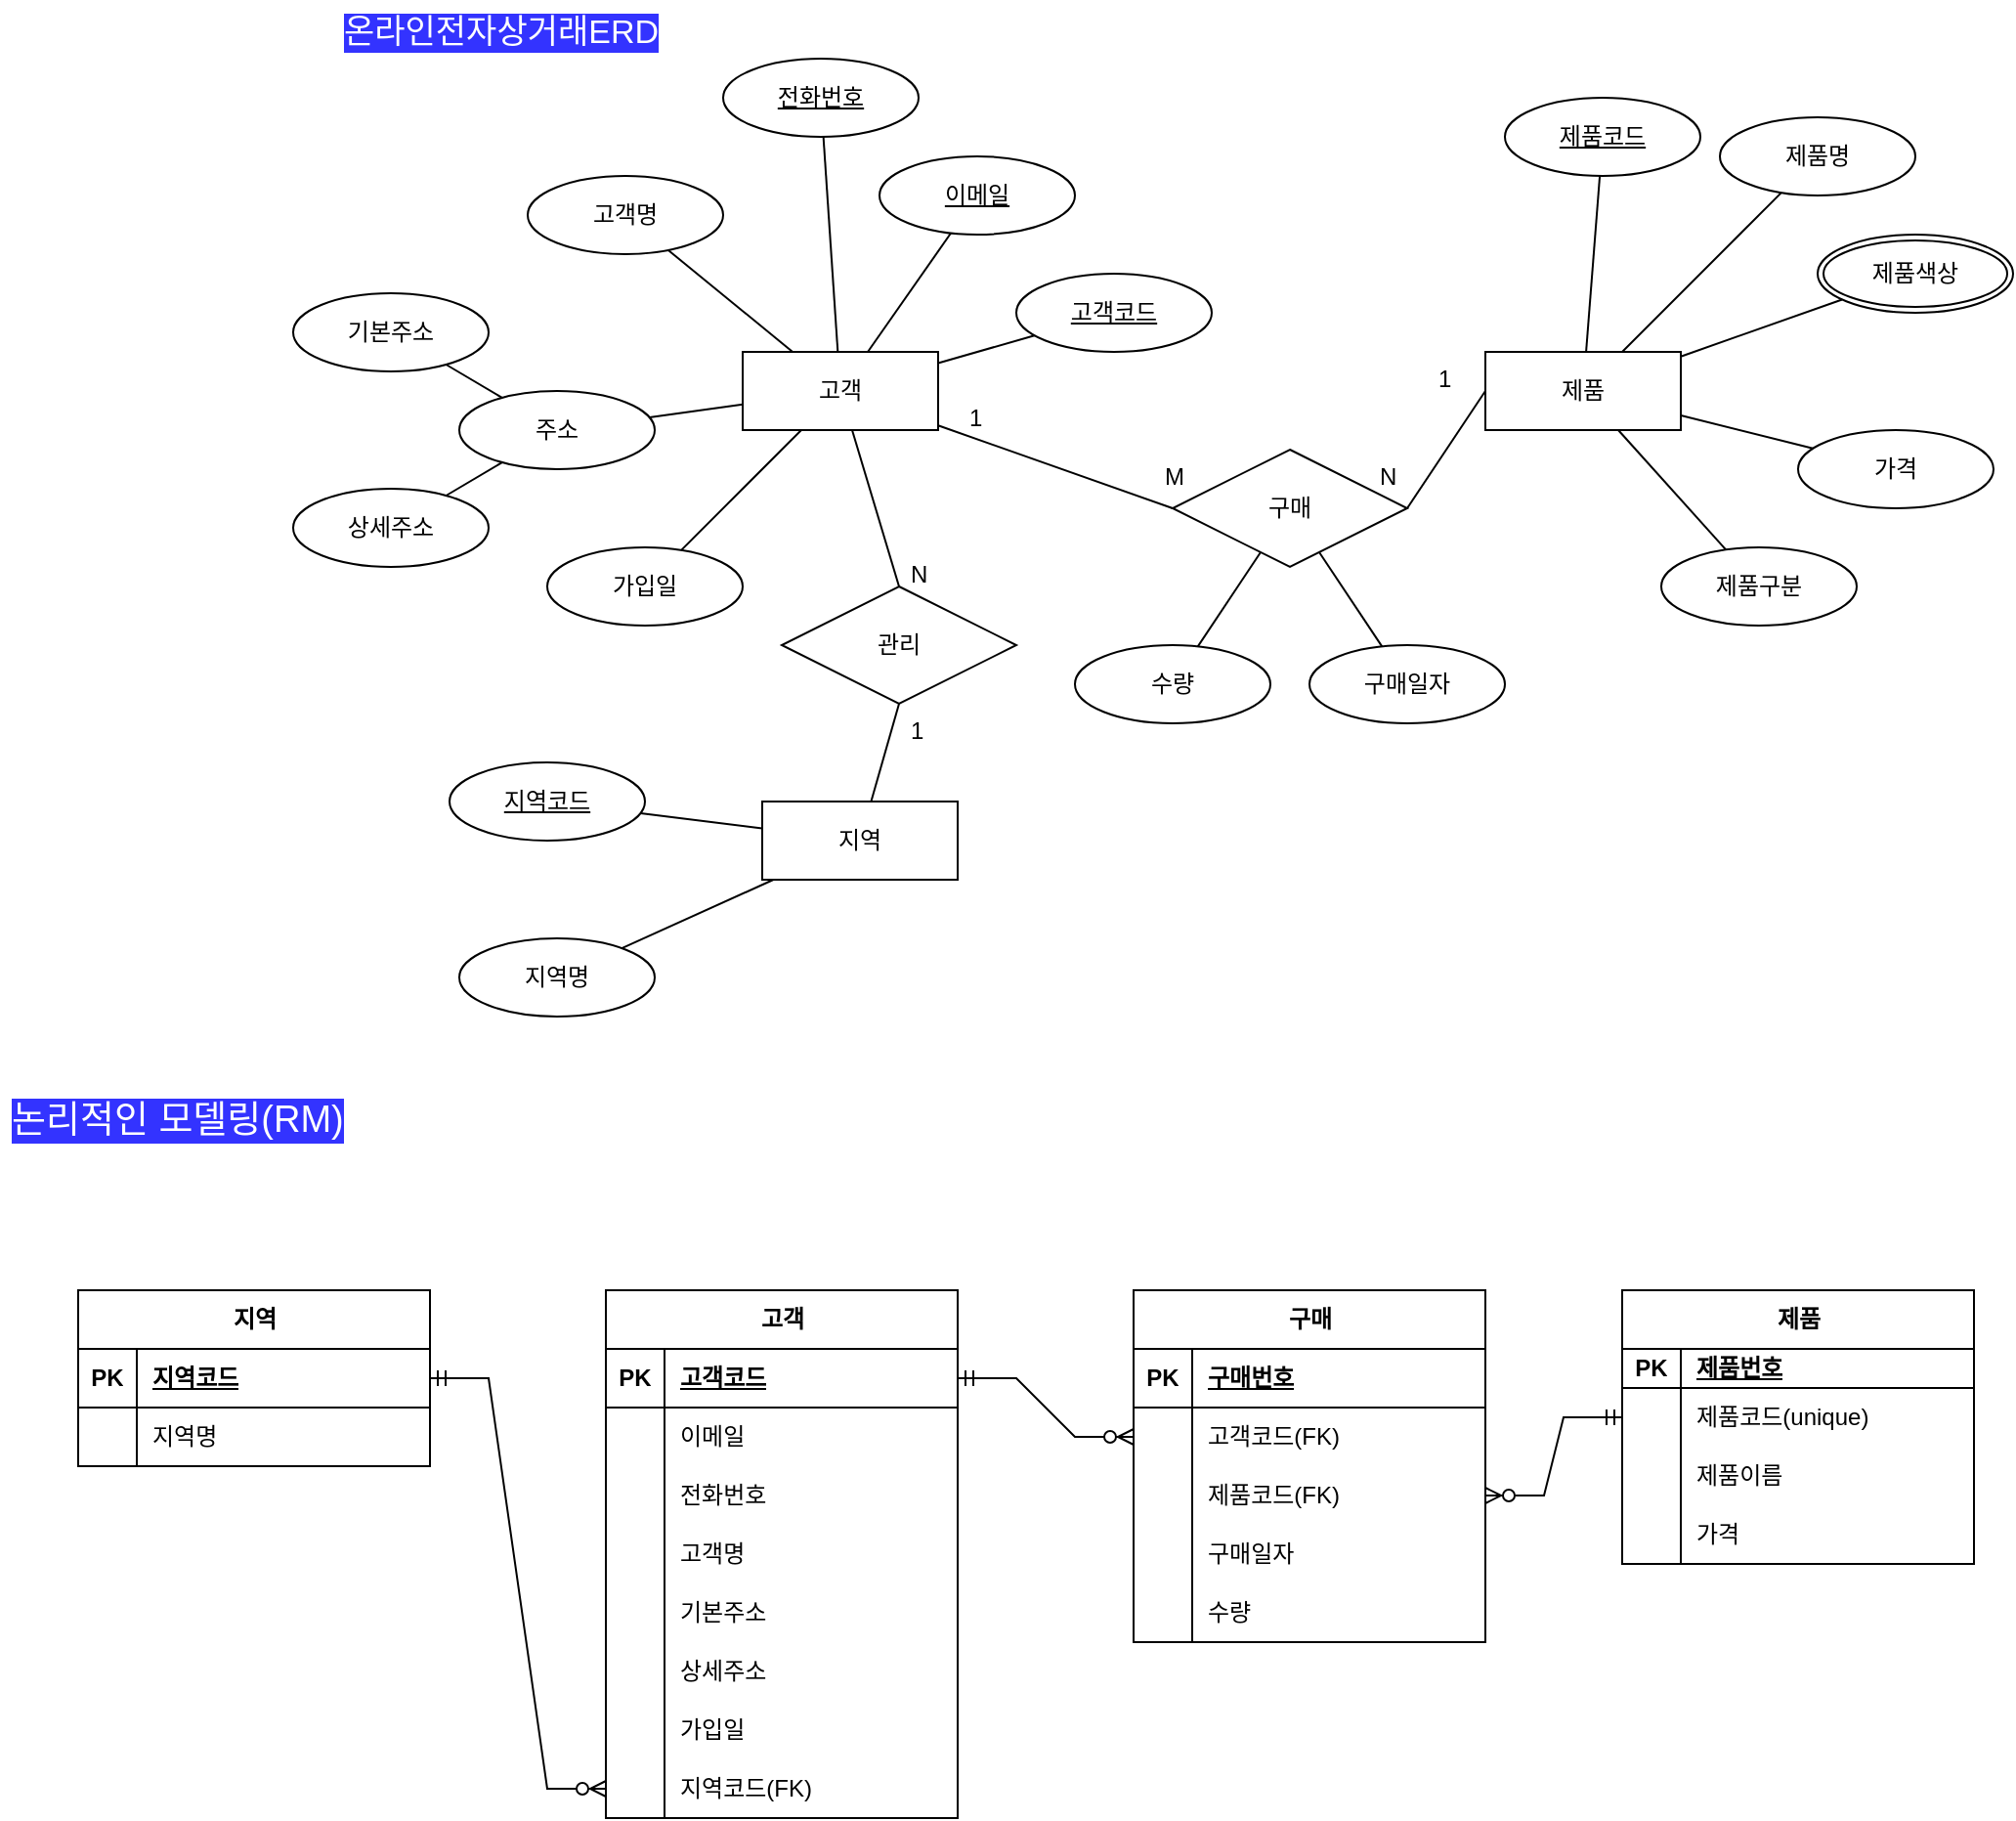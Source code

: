 <mxfile version="22.1.16" type="github">
  <diagram name="페이지-1" id="3u__s5e8Mbtb5okNppO3">
    <mxGraphModel dx="1877" dy="522" grid="1" gridSize="10" guides="1" tooltips="1" connect="1" arrows="1" fold="1" page="1" pageScale="1" pageWidth="827" pageHeight="1169" math="0" shadow="0">
      <root>
        <mxCell id="0" />
        <mxCell id="1" parent="0" />
        <mxCell id="1140-msko8bq90RM-Xo4-1" value="온라인전자상거래ERD" style="text;strokeColor=none;fillColor=none;spacingLeft=4;spacingRight=4;overflow=hidden;rotatable=0;points=[[0,0.5],[1,0.5]];portConstraint=eastwest;fontSize=17;whiteSpace=wrap;html=1;labelBackgroundColor=#3333FF;fontColor=#FFFFFF;" vertex="1" parent="1">
          <mxGeometry x="-110" width="190" height="30" as="geometry" />
        </mxCell>
        <mxCell id="1140-msko8bq90RM-Xo4-2" value="주소" style="ellipse;whiteSpace=wrap;html=1;align=center;" vertex="1" parent="1">
          <mxGeometry x="-45" y="200" width="100" height="40" as="geometry" />
        </mxCell>
        <mxCell id="1140-msko8bq90RM-Xo4-3" value="지역" style="whiteSpace=wrap;html=1;align=center;" vertex="1" parent="1">
          <mxGeometry x="110" y="410" width="100" height="40" as="geometry" />
        </mxCell>
        <mxCell id="1140-msko8bq90RM-Xo4-4" value="제품" style="whiteSpace=wrap;html=1;align=center;" vertex="1" parent="1">
          <mxGeometry x="480" y="180" width="100" height="40" as="geometry" />
        </mxCell>
        <mxCell id="1140-msko8bq90RM-Xo4-5" value="고객" style="whiteSpace=wrap;html=1;align=center;" vertex="1" parent="1">
          <mxGeometry x="100" y="180" width="100" height="40" as="geometry" />
        </mxCell>
        <mxCell id="1140-msko8bq90RM-Xo4-6" value="관리" style="shape=rhombus;perimeter=rhombusPerimeter;whiteSpace=wrap;html=1;align=center;" vertex="1" parent="1">
          <mxGeometry x="120" y="300" width="120" height="60" as="geometry" />
        </mxCell>
        <mxCell id="1140-msko8bq90RM-Xo4-7" value="구매" style="shape=rhombus;perimeter=rhombusPerimeter;whiteSpace=wrap;html=1;align=center;" vertex="1" parent="1">
          <mxGeometry x="320" y="230" width="120" height="60" as="geometry" />
        </mxCell>
        <mxCell id="1140-msko8bq90RM-Xo4-8" value="상세주소" style="ellipse;whiteSpace=wrap;html=1;align=center;" vertex="1" parent="1">
          <mxGeometry x="-130" y="250" width="100" height="40" as="geometry" />
        </mxCell>
        <mxCell id="1140-msko8bq90RM-Xo4-9" value="고객명" style="ellipse;whiteSpace=wrap;html=1;align=center;" vertex="1" parent="1">
          <mxGeometry x="-10" y="90" width="100" height="40" as="geometry" />
        </mxCell>
        <mxCell id="1140-msko8bq90RM-Xo4-10" value="기본주소" style="ellipse;whiteSpace=wrap;html=1;align=center;" vertex="1" parent="1">
          <mxGeometry x="-130" y="150" width="100" height="40" as="geometry" />
        </mxCell>
        <mxCell id="1140-msko8bq90RM-Xo4-11" value="지역명" style="ellipse;whiteSpace=wrap;html=1;align=center;" vertex="1" parent="1">
          <mxGeometry x="-45" y="480" width="100" height="40" as="geometry" />
        </mxCell>
        <mxCell id="1140-msko8bq90RM-Xo4-12" value="가격" style="ellipse;whiteSpace=wrap;html=1;align=center;" vertex="1" parent="1">
          <mxGeometry x="640" y="220" width="100" height="40" as="geometry" />
        </mxCell>
        <mxCell id="1140-msko8bq90RM-Xo4-13" value="제품구분" style="ellipse;whiteSpace=wrap;html=1;align=center;" vertex="1" parent="1">
          <mxGeometry x="570" y="280" width="100" height="40" as="geometry" />
        </mxCell>
        <mxCell id="1140-msko8bq90RM-Xo4-14" value="제품명" style="ellipse;whiteSpace=wrap;html=1;align=center;" vertex="1" parent="1">
          <mxGeometry x="600" y="60" width="100" height="40" as="geometry" />
        </mxCell>
        <mxCell id="1140-msko8bq90RM-Xo4-15" value="구매일자" style="ellipse;whiteSpace=wrap;html=1;align=center;" vertex="1" parent="1">
          <mxGeometry x="390" y="330" width="100" height="40" as="geometry" />
        </mxCell>
        <mxCell id="1140-msko8bq90RM-Xo4-16" value="수량" style="ellipse;whiteSpace=wrap;html=1;align=center;" vertex="1" parent="1">
          <mxGeometry x="270" y="330" width="100" height="40" as="geometry" />
        </mxCell>
        <mxCell id="1140-msko8bq90RM-Xo4-17" value="가입일" style="ellipse;whiteSpace=wrap;html=1;align=center;" vertex="1" parent="1">
          <mxGeometry y="280" width="100" height="40" as="geometry" />
        </mxCell>
        <mxCell id="1140-msko8bq90RM-Xo4-18" value="지역코드" style="ellipse;whiteSpace=wrap;html=1;align=center;fontStyle=4;" vertex="1" parent="1">
          <mxGeometry x="-50" y="390" width="100" height="40" as="geometry" />
        </mxCell>
        <mxCell id="1140-msko8bq90RM-Xo4-19" value="고객코드" style="ellipse;whiteSpace=wrap;html=1;align=center;fontStyle=4;" vertex="1" parent="1">
          <mxGeometry x="240" y="140" width="100" height="40" as="geometry" />
        </mxCell>
        <mxCell id="1140-msko8bq90RM-Xo4-20" value="제품코드" style="ellipse;whiteSpace=wrap;html=1;align=center;fontStyle=4;" vertex="1" parent="1">
          <mxGeometry x="490" y="50" width="100" height="40" as="geometry" />
        </mxCell>
        <mxCell id="1140-msko8bq90RM-Xo4-21" value="이메일" style="ellipse;whiteSpace=wrap;html=1;align=center;fontStyle=4;" vertex="1" parent="1">
          <mxGeometry x="170" y="80" width="100" height="40" as="geometry" />
        </mxCell>
        <mxCell id="1140-msko8bq90RM-Xo4-22" value="전화번호" style="ellipse;whiteSpace=wrap;html=1;align=center;fontStyle=4;" vertex="1" parent="1">
          <mxGeometry x="90" y="30" width="100" height="40" as="geometry" />
        </mxCell>
        <mxCell id="1140-msko8bq90RM-Xo4-23" value="제품색상" style="ellipse;shape=doubleEllipse;margin=3;whiteSpace=wrap;html=1;align=center;" vertex="1" parent="1">
          <mxGeometry x="650" y="120" width="100" height="40" as="geometry" />
        </mxCell>
        <mxCell id="1140-msko8bq90RM-Xo4-24" value="구매" style="shape=table;startSize=30;container=1;collapsible=1;childLayout=tableLayout;fixedRows=1;rowLines=0;fontStyle=1;align=center;resizeLast=1;html=1;" vertex="1" parent="1">
          <mxGeometry x="300" y="660" width="180" height="180" as="geometry" />
        </mxCell>
        <mxCell id="1140-msko8bq90RM-Xo4-25" value="" style="shape=tableRow;horizontal=0;startSize=0;swimlaneHead=0;swimlaneBody=0;fillColor=none;collapsible=0;dropTarget=0;points=[[0,0.5],[1,0.5]];portConstraint=eastwest;top=0;left=0;right=0;bottom=1;" vertex="1" parent="1140-msko8bq90RM-Xo4-24">
          <mxGeometry y="30" width="180" height="30" as="geometry" />
        </mxCell>
        <mxCell id="1140-msko8bq90RM-Xo4-26" value="PK" style="shape=partialRectangle;connectable=0;fillColor=none;top=0;left=0;bottom=0;right=0;fontStyle=1;overflow=hidden;whiteSpace=wrap;html=1;" vertex="1" parent="1140-msko8bq90RM-Xo4-25">
          <mxGeometry width="30" height="30" as="geometry">
            <mxRectangle width="30" height="30" as="alternateBounds" />
          </mxGeometry>
        </mxCell>
        <mxCell id="1140-msko8bq90RM-Xo4-27" value="구매번호" style="shape=partialRectangle;connectable=0;fillColor=none;top=0;left=0;bottom=0;right=0;align=left;spacingLeft=6;fontStyle=5;overflow=hidden;whiteSpace=wrap;html=1;" vertex="1" parent="1140-msko8bq90RM-Xo4-25">
          <mxGeometry x="30" width="150" height="30" as="geometry">
            <mxRectangle width="150" height="30" as="alternateBounds" />
          </mxGeometry>
        </mxCell>
        <mxCell id="1140-msko8bq90RM-Xo4-28" value="" style="shape=tableRow;horizontal=0;startSize=0;swimlaneHead=0;swimlaneBody=0;fillColor=none;collapsible=0;dropTarget=0;points=[[0,0.5],[1,0.5]];portConstraint=eastwest;top=0;left=0;right=0;bottom=0;" vertex="1" parent="1140-msko8bq90RM-Xo4-24">
          <mxGeometry y="60" width="180" height="30" as="geometry" />
        </mxCell>
        <mxCell id="1140-msko8bq90RM-Xo4-29" value="" style="shape=partialRectangle;connectable=0;fillColor=none;top=0;left=0;bottom=0;right=0;editable=1;overflow=hidden;whiteSpace=wrap;html=1;" vertex="1" parent="1140-msko8bq90RM-Xo4-28">
          <mxGeometry width="30" height="30" as="geometry">
            <mxRectangle width="30" height="30" as="alternateBounds" />
          </mxGeometry>
        </mxCell>
        <mxCell id="1140-msko8bq90RM-Xo4-30" value="고객코드(FK)" style="shape=partialRectangle;connectable=0;fillColor=none;top=0;left=0;bottom=0;right=0;align=left;spacingLeft=6;overflow=hidden;whiteSpace=wrap;html=1;" vertex="1" parent="1140-msko8bq90RM-Xo4-28">
          <mxGeometry x="30" width="150" height="30" as="geometry">
            <mxRectangle width="150" height="30" as="alternateBounds" />
          </mxGeometry>
        </mxCell>
        <mxCell id="1140-msko8bq90RM-Xo4-31" value="" style="shape=tableRow;horizontal=0;startSize=0;swimlaneHead=0;swimlaneBody=0;fillColor=none;collapsible=0;dropTarget=0;points=[[0,0.5],[1,0.5]];portConstraint=eastwest;top=0;left=0;right=0;bottom=0;" vertex="1" parent="1140-msko8bq90RM-Xo4-24">
          <mxGeometry y="90" width="180" height="30" as="geometry" />
        </mxCell>
        <mxCell id="1140-msko8bq90RM-Xo4-32" value="" style="shape=partialRectangle;connectable=0;fillColor=none;top=0;left=0;bottom=0;right=0;editable=1;overflow=hidden;whiteSpace=wrap;html=1;" vertex="1" parent="1140-msko8bq90RM-Xo4-31">
          <mxGeometry width="30" height="30" as="geometry">
            <mxRectangle width="30" height="30" as="alternateBounds" />
          </mxGeometry>
        </mxCell>
        <mxCell id="1140-msko8bq90RM-Xo4-33" value="제품코드(FK)" style="shape=partialRectangle;connectable=0;fillColor=none;top=0;left=0;bottom=0;right=0;align=left;spacingLeft=6;overflow=hidden;whiteSpace=wrap;html=1;" vertex="1" parent="1140-msko8bq90RM-Xo4-31">
          <mxGeometry x="30" width="150" height="30" as="geometry">
            <mxRectangle width="150" height="30" as="alternateBounds" />
          </mxGeometry>
        </mxCell>
        <mxCell id="1140-msko8bq90RM-Xo4-34" value="" style="shape=tableRow;horizontal=0;startSize=0;swimlaneHead=0;swimlaneBody=0;fillColor=none;collapsible=0;dropTarget=0;points=[[0,0.5],[1,0.5]];portConstraint=eastwest;top=0;left=0;right=0;bottom=0;" vertex="1" parent="1140-msko8bq90RM-Xo4-24">
          <mxGeometry y="120" width="180" height="30" as="geometry" />
        </mxCell>
        <mxCell id="1140-msko8bq90RM-Xo4-35" value="" style="shape=partialRectangle;connectable=0;fillColor=none;top=0;left=0;bottom=0;right=0;editable=1;overflow=hidden;whiteSpace=wrap;html=1;" vertex="1" parent="1140-msko8bq90RM-Xo4-34">
          <mxGeometry width="30" height="30" as="geometry">
            <mxRectangle width="30" height="30" as="alternateBounds" />
          </mxGeometry>
        </mxCell>
        <mxCell id="1140-msko8bq90RM-Xo4-36" value="구매일자" style="shape=partialRectangle;connectable=0;fillColor=none;top=0;left=0;bottom=0;right=0;align=left;spacingLeft=6;overflow=hidden;whiteSpace=wrap;html=1;" vertex="1" parent="1140-msko8bq90RM-Xo4-34">
          <mxGeometry x="30" width="150" height="30" as="geometry">
            <mxRectangle width="150" height="30" as="alternateBounds" />
          </mxGeometry>
        </mxCell>
        <mxCell id="1140-msko8bq90RM-Xo4-129" value="" style="shape=tableRow;horizontal=0;startSize=0;swimlaneHead=0;swimlaneBody=0;fillColor=none;collapsible=0;dropTarget=0;points=[[0,0.5],[1,0.5]];portConstraint=eastwest;top=0;left=0;right=0;bottom=0;" vertex="1" parent="1140-msko8bq90RM-Xo4-24">
          <mxGeometry y="150" width="180" height="30" as="geometry" />
        </mxCell>
        <mxCell id="1140-msko8bq90RM-Xo4-130" value="" style="shape=partialRectangle;connectable=0;fillColor=none;top=0;left=0;bottom=0;right=0;editable=1;overflow=hidden;whiteSpace=wrap;html=1;" vertex="1" parent="1140-msko8bq90RM-Xo4-129">
          <mxGeometry width="30" height="30" as="geometry">
            <mxRectangle width="30" height="30" as="alternateBounds" />
          </mxGeometry>
        </mxCell>
        <mxCell id="1140-msko8bq90RM-Xo4-131" value="수량" style="shape=partialRectangle;connectable=0;fillColor=none;top=0;left=0;bottom=0;right=0;align=left;spacingLeft=6;overflow=hidden;whiteSpace=wrap;html=1;" vertex="1" parent="1140-msko8bq90RM-Xo4-129">
          <mxGeometry x="30" width="150" height="30" as="geometry">
            <mxRectangle width="150" height="30" as="alternateBounds" />
          </mxGeometry>
        </mxCell>
        <mxCell id="1140-msko8bq90RM-Xo4-37" value="제품" style="shape=table;startSize=30;container=1;collapsible=1;childLayout=tableLayout;fixedRows=1;rowLines=0;fontStyle=1;align=center;resizeLast=1;html=1;" vertex="1" parent="1">
          <mxGeometry x="550" y="660" width="180" height="140" as="geometry" />
        </mxCell>
        <mxCell id="1140-msko8bq90RM-Xo4-38" value="" style="shape=tableRow;horizontal=0;startSize=0;swimlaneHead=0;swimlaneBody=0;fillColor=none;collapsible=0;dropTarget=0;points=[[0,0.5],[1,0.5]];portConstraint=eastwest;top=0;left=0;right=0;bottom=1;" vertex="1" parent="1140-msko8bq90RM-Xo4-37">
          <mxGeometry y="30" width="180" height="20" as="geometry" />
        </mxCell>
        <mxCell id="1140-msko8bq90RM-Xo4-39" value="PK" style="shape=partialRectangle;connectable=0;fillColor=none;top=0;left=0;bottom=0;right=0;fontStyle=1;overflow=hidden;whiteSpace=wrap;html=1;" vertex="1" parent="1140-msko8bq90RM-Xo4-38">
          <mxGeometry width="30" height="20" as="geometry">
            <mxRectangle width="30" height="20" as="alternateBounds" />
          </mxGeometry>
        </mxCell>
        <mxCell id="1140-msko8bq90RM-Xo4-40" value="제품번호" style="shape=partialRectangle;connectable=0;fillColor=none;top=0;left=0;bottom=0;right=0;align=left;spacingLeft=6;fontStyle=5;overflow=hidden;whiteSpace=wrap;html=1;" vertex="1" parent="1140-msko8bq90RM-Xo4-38">
          <mxGeometry x="30" width="150" height="20" as="geometry">
            <mxRectangle width="150" height="20" as="alternateBounds" />
          </mxGeometry>
        </mxCell>
        <mxCell id="1140-msko8bq90RM-Xo4-41" value="" style="shape=tableRow;horizontal=0;startSize=0;swimlaneHead=0;swimlaneBody=0;fillColor=none;collapsible=0;dropTarget=0;points=[[0,0.5],[1,0.5]];portConstraint=eastwest;top=0;left=0;right=0;bottom=0;" vertex="1" parent="1140-msko8bq90RM-Xo4-37">
          <mxGeometry y="50" width="180" height="30" as="geometry" />
        </mxCell>
        <mxCell id="1140-msko8bq90RM-Xo4-42" value="" style="shape=partialRectangle;connectable=0;fillColor=none;top=0;left=0;bottom=0;right=0;editable=1;overflow=hidden;whiteSpace=wrap;html=1;" vertex="1" parent="1140-msko8bq90RM-Xo4-41">
          <mxGeometry width="30" height="30" as="geometry">
            <mxRectangle width="30" height="30" as="alternateBounds" />
          </mxGeometry>
        </mxCell>
        <mxCell id="1140-msko8bq90RM-Xo4-43" value="제품코드(unique)" style="shape=partialRectangle;connectable=0;fillColor=none;top=0;left=0;bottom=0;right=0;align=left;spacingLeft=6;overflow=hidden;whiteSpace=wrap;html=1;" vertex="1" parent="1140-msko8bq90RM-Xo4-41">
          <mxGeometry x="30" width="150" height="30" as="geometry">
            <mxRectangle width="150" height="30" as="alternateBounds" />
          </mxGeometry>
        </mxCell>
        <mxCell id="1140-msko8bq90RM-Xo4-44" value="" style="shape=tableRow;horizontal=0;startSize=0;swimlaneHead=0;swimlaneBody=0;fillColor=none;collapsible=0;dropTarget=0;points=[[0,0.5],[1,0.5]];portConstraint=eastwest;top=0;left=0;right=0;bottom=0;" vertex="1" parent="1140-msko8bq90RM-Xo4-37">
          <mxGeometry y="80" width="180" height="30" as="geometry" />
        </mxCell>
        <mxCell id="1140-msko8bq90RM-Xo4-45" value="" style="shape=partialRectangle;connectable=0;fillColor=none;top=0;left=0;bottom=0;right=0;editable=1;overflow=hidden;whiteSpace=wrap;html=1;" vertex="1" parent="1140-msko8bq90RM-Xo4-44">
          <mxGeometry width="30" height="30" as="geometry">
            <mxRectangle width="30" height="30" as="alternateBounds" />
          </mxGeometry>
        </mxCell>
        <mxCell id="1140-msko8bq90RM-Xo4-46" value="제품이름" style="shape=partialRectangle;connectable=0;fillColor=none;top=0;left=0;bottom=0;right=0;align=left;spacingLeft=6;overflow=hidden;whiteSpace=wrap;html=1;" vertex="1" parent="1140-msko8bq90RM-Xo4-44">
          <mxGeometry x="30" width="150" height="30" as="geometry">
            <mxRectangle width="150" height="30" as="alternateBounds" />
          </mxGeometry>
        </mxCell>
        <mxCell id="1140-msko8bq90RM-Xo4-47" value="" style="shape=tableRow;horizontal=0;startSize=0;swimlaneHead=0;swimlaneBody=0;fillColor=none;collapsible=0;dropTarget=0;points=[[0,0.5],[1,0.5]];portConstraint=eastwest;top=0;left=0;right=0;bottom=0;" vertex="1" parent="1140-msko8bq90RM-Xo4-37">
          <mxGeometry y="110" width="180" height="30" as="geometry" />
        </mxCell>
        <mxCell id="1140-msko8bq90RM-Xo4-48" value="" style="shape=partialRectangle;connectable=0;fillColor=none;top=0;left=0;bottom=0;right=0;editable=1;overflow=hidden;whiteSpace=wrap;html=1;" vertex="1" parent="1140-msko8bq90RM-Xo4-47">
          <mxGeometry width="30" height="30" as="geometry">
            <mxRectangle width="30" height="30" as="alternateBounds" />
          </mxGeometry>
        </mxCell>
        <mxCell id="1140-msko8bq90RM-Xo4-49" value="가격" style="shape=partialRectangle;connectable=0;fillColor=none;top=0;left=0;bottom=0;right=0;align=left;spacingLeft=6;overflow=hidden;whiteSpace=wrap;html=1;" vertex="1" parent="1140-msko8bq90RM-Xo4-47">
          <mxGeometry x="30" width="150" height="30" as="geometry">
            <mxRectangle width="150" height="30" as="alternateBounds" />
          </mxGeometry>
        </mxCell>
        <mxCell id="1140-msko8bq90RM-Xo4-50" value="고객" style="shape=table;startSize=30;container=1;collapsible=1;childLayout=tableLayout;fixedRows=1;rowLines=0;fontStyle=1;align=center;resizeLast=1;html=1;" vertex="1" parent="1">
          <mxGeometry x="30" y="660" width="180" height="270" as="geometry" />
        </mxCell>
        <mxCell id="1140-msko8bq90RM-Xo4-51" value="" style="shape=tableRow;horizontal=0;startSize=0;swimlaneHead=0;swimlaneBody=0;fillColor=none;collapsible=0;dropTarget=0;points=[[0,0.5],[1,0.5]];portConstraint=eastwest;top=0;left=0;right=0;bottom=1;" vertex="1" parent="1140-msko8bq90RM-Xo4-50">
          <mxGeometry y="30" width="180" height="30" as="geometry" />
        </mxCell>
        <mxCell id="1140-msko8bq90RM-Xo4-52" value="PK" style="shape=partialRectangle;connectable=0;fillColor=none;top=0;left=0;bottom=0;right=0;fontStyle=1;overflow=hidden;whiteSpace=wrap;html=1;" vertex="1" parent="1140-msko8bq90RM-Xo4-51">
          <mxGeometry width="30" height="30" as="geometry">
            <mxRectangle width="30" height="30" as="alternateBounds" />
          </mxGeometry>
        </mxCell>
        <mxCell id="1140-msko8bq90RM-Xo4-53" value="고객코드" style="shape=partialRectangle;connectable=0;fillColor=none;top=0;left=0;bottom=0;right=0;align=left;spacingLeft=6;fontStyle=5;overflow=hidden;whiteSpace=wrap;html=1;" vertex="1" parent="1140-msko8bq90RM-Xo4-51">
          <mxGeometry x="30" width="150" height="30" as="geometry">
            <mxRectangle width="150" height="30" as="alternateBounds" />
          </mxGeometry>
        </mxCell>
        <mxCell id="1140-msko8bq90RM-Xo4-54" value="" style="shape=tableRow;horizontal=0;startSize=0;swimlaneHead=0;swimlaneBody=0;fillColor=none;collapsible=0;dropTarget=0;points=[[0,0.5],[1,0.5]];portConstraint=eastwest;top=0;left=0;right=0;bottom=0;" vertex="1" parent="1140-msko8bq90RM-Xo4-50">
          <mxGeometry y="60" width="180" height="30" as="geometry" />
        </mxCell>
        <mxCell id="1140-msko8bq90RM-Xo4-55" value="" style="shape=partialRectangle;connectable=0;fillColor=none;top=0;left=0;bottom=0;right=0;editable=1;overflow=hidden;whiteSpace=wrap;html=1;" vertex="1" parent="1140-msko8bq90RM-Xo4-54">
          <mxGeometry width="30" height="30" as="geometry">
            <mxRectangle width="30" height="30" as="alternateBounds" />
          </mxGeometry>
        </mxCell>
        <mxCell id="1140-msko8bq90RM-Xo4-56" value="이메일" style="shape=partialRectangle;connectable=0;fillColor=none;top=0;left=0;bottom=0;right=0;align=left;spacingLeft=6;overflow=hidden;whiteSpace=wrap;html=1;" vertex="1" parent="1140-msko8bq90RM-Xo4-54">
          <mxGeometry x="30" width="150" height="30" as="geometry">
            <mxRectangle width="150" height="30" as="alternateBounds" />
          </mxGeometry>
        </mxCell>
        <mxCell id="1140-msko8bq90RM-Xo4-57" value="" style="shape=tableRow;horizontal=0;startSize=0;swimlaneHead=0;swimlaneBody=0;fillColor=none;collapsible=0;dropTarget=0;points=[[0,0.5],[1,0.5]];portConstraint=eastwest;top=0;left=0;right=0;bottom=0;" vertex="1" parent="1140-msko8bq90RM-Xo4-50">
          <mxGeometry y="90" width="180" height="30" as="geometry" />
        </mxCell>
        <mxCell id="1140-msko8bq90RM-Xo4-58" value="" style="shape=partialRectangle;connectable=0;fillColor=none;top=0;left=0;bottom=0;right=0;editable=1;overflow=hidden;whiteSpace=wrap;html=1;" vertex="1" parent="1140-msko8bq90RM-Xo4-57">
          <mxGeometry width="30" height="30" as="geometry">
            <mxRectangle width="30" height="30" as="alternateBounds" />
          </mxGeometry>
        </mxCell>
        <mxCell id="1140-msko8bq90RM-Xo4-59" value="전화번호" style="shape=partialRectangle;connectable=0;fillColor=none;top=0;left=0;bottom=0;right=0;align=left;spacingLeft=6;overflow=hidden;whiteSpace=wrap;html=1;" vertex="1" parent="1140-msko8bq90RM-Xo4-57">
          <mxGeometry x="30" width="150" height="30" as="geometry">
            <mxRectangle width="150" height="30" as="alternateBounds" />
          </mxGeometry>
        </mxCell>
        <mxCell id="1140-msko8bq90RM-Xo4-60" value="" style="shape=tableRow;horizontal=0;startSize=0;swimlaneHead=0;swimlaneBody=0;fillColor=none;collapsible=0;dropTarget=0;points=[[0,0.5],[1,0.5]];portConstraint=eastwest;top=0;left=0;right=0;bottom=0;" vertex="1" parent="1140-msko8bq90RM-Xo4-50">
          <mxGeometry y="120" width="180" height="30" as="geometry" />
        </mxCell>
        <mxCell id="1140-msko8bq90RM-Xo4-61" value="" style="shape=partialRectangle;connectable=0;fillColor=none;top=0;left=0;bottom=0;right=0;editable=1;overflow=hidden;whiteSpace=wrap;html=1;" vertex="1" parent="1140-msko8bq90RM-Xo4-60">
          <mxGeometry width="30" height="30" as="geometry">
            <mxRectangle width="30" height="30" as="alternateBounds" />
          </mxGeometry>
        </mxCell>
        <mxCell id="1140-msko8bq90RM-Xo4-62" value="고객명" style="shape=partialRectangle;connectable=0;fillColor=none;top=0;left=0;bottom=0;right=0;align=left;spacingLeft=6;overflow=hidden;whiteSpace=wrap;html=1;" vertex="1" parent="1140-msko8bq90RM-Xo4-60">
          <mxGeometry x="30" width="150" height="30" as="geometry">
            <mxRectangle width="150" height="30" as="alternateBounds" />
          </mxGeometry>
        </mxCell>
        <mxCell id="1140-msko8bq90RM-Xo4-117" value="" style="shape=tableRow;horizontal=0;startSize=0;swimlaneHead=0;swimlaneBody=0;fillColor=none;collapsible=0;dropTarget=0;points=[[0,0.5],[1,0.5]];portConstraint=eastwest;top=0;left=0;right=0;bottom=0;" vertex="1" parent="1140-msko8bq90RM-Xo4-50">
          <mxGeometry y="150" width="180" height="30" as="geometry" />
        </mxCell>
        <mxCell id="1140-msko8bq90RM-Xo4-118" value="" style="shape=partialRectangle;connectable=0;fillColor=none;top=0;left=0;bottom=0;right=0;editable=1;overflow=hidden;whiteSpace=wrap;html=1;" vertex="1" parent="1140-msko8bq90RM-Xo4-117">
          <mxGeometry width="30" height="30" as="geometry">
            <mxRectangle width="30" height="30" as="alternateBounds" />
          </mxGeometry>
        </mxCell>
        <mxCell id="1140-msko8bq90RM-Xo4-119" value="기본주소" style="shape=partialRectangle;connectable=0;fillColor=none;top=0;left=0;bottom=0;right=0;align=left;spacingLeft=6;overflow=hidden;whiteSpace=wrap;html=1;" vertex="1" parent="1140-msko8bq90RM-Xo4-117">
          <mxGeometry x="30" width="150" height="30" as="geometry">
            <mxRectangle width="150" height="30" as="alternateBounds" />
          </mxGeometry>
        </mxCell>
        <mxCell id="1140-msko8bq90RM-Xo4-120" value="" style="shape=tableRow;horizontal=0;startSize=0;swimlaneHead=0;swimlaneBody=0;fillColor=none;collapsible=0;dropTarget=0;points=[[0,0.5],[1,0.5]];portConstraint=eastwest;top=0;left=0;right=0;bottom=0;" vertex="1" parent="1140-msko8bq90RM-Xo4-50">
          <mxGeometry y="180" width="180" height="30" as="geometry" />
        </mxCell>
        <mxCell id="1140-msko8bq90RM-Xo4-121" value="" style="shape=partialRectangle;connectable=0;fillColor=none;top=0;left=0;bottom=0;right=0;editable=1;overflow=hidden;whiteSpace=wrap;html=1;" vertex="1" parent="1140-msko8bq90RM-Xo4-120">
          <mxGeometry width="30" height="30" as="geometry">
            <mxRectangle width="30" height="30" as="alternateBounds" />
          </mxGeometry>
        </mxCell>
        <mxCell id="1140-msko8bq90RM-Xo4-122" value="상세주소" style="shape=partialRectangle;connectable=0;fillColor=none;top=0;left=0;bottom=0;right=0;align=left;spacingLeft=6;overflow=hidden;whiteSpace=wrap;html=1;" vertex="1" parent="1140-msko8bq90RM-Xo4-120">
          <mxGeometry x="30" width="150" height="30" as="geometry">
            <mxRectangle width="150" height="30" as="alternateBounds" />
          </mxGeometry>
        </mxCell>
        <mxCell id="1140-msko8bq90RM-Xo4-123" value="" style="shape=tableRow;horizontal=0;startSize=0;swimlaneHead=0;swimlaneBody=0;fillColor=none;collapsible=0;dropTarget=0;points=[[0,0.5],[1,0.5]];portConstraint=eastwest;top=0;left=0;right=0;bottom=0;" vertex="1" parent="1140-msko8bq90RM-Xo4-50">
          <mxGeometry y="210" width="180" height="30" as="geometry" />
        </mxCell>
        <mxCell id="1140-msko8bq90RM-Xo4-124" value="" style="shape=partialRectangle;connectable=0;fillColor=none;top=0;left=0;bottom=0;right=0;editable=1;overflow=hidden;whiteSpace=wrap;html=1;" vertex="1" parent="1140-msko8bq90RM-Xo4-123">
          <mxGeometry width="30" height="30" as="geometry">
            <mxRectangle width="30" height="30" as="alternateBounds" />
          </mxGeometry>
        </mxCell>
        <mxCell id="1140-msko8bq90RM-Xo4-125" value="가입일" style="shape=partialRectangle;connectable=0;fillColor=none;top=0;left=0;bottom=0;right=0;align=left;spacingLeft=6;overflow=hidden;whiteSpace=wrap;html=1;" vertex="1" parent="1140-msko8bq90RM-Xo4-123">
          <mxGeometry x="30" width="150" height="30" as="geometry">
            <mxRectangle width="150" height="30" as="alternateBounds" />
          </mxGeometry>
        </mxCell>
        <mxCell id="1140-msko8bq90RM-Xo4-126" value="" style="shape=tableRow;horizontal=0;startSize=0;swimlaneHead=0;swimlaneBody=0;fillColor=none;collapsible=0;dropTarget=0;points=[[0,0.5],[1,0.5]];portConstraint=eastwest;top=0;left=0;right=0;bottom=0;" vertex="1" parent="1140-msko8bq90RM-Xo4-50">
          <mxGeometry y="240" width="180" height="30" as="geometry" />
        </mxCell>
        <mxCell id="1140-msko8bq90RM-Xo4-127" value="" style="shape=partialRectangle;connectable=0;fillColor=none;top=0;left=0;bottom=0;right=0;editable=1;overflow=hidden;whiteSpace=wrap;html=1;" vertex="1" parent="1140-msko8bq90RM-Xo4-126">
          <mxGeometry width="30" height="30" as="geometry">
            <mxRectangle width="30" height="30" as="alternateBounds" />
          </mxGeometry>
        </mxCell>
        <mxCell id="1140-msko8bq90RM-Xo4-128" value="지역코드(FK)" style="shape=partialRectangle;connectable=0;fillColor=none;top=0;left=0;bottom=0;right=0;align=left;spacingLeft=6;overflow=hidden;whiteSpace=wrap;html=1;" vertex="1" parent="1140-msko8bq90RM-Xo4-126">
          <mxGeometry x="30" width="150" height="30" as="geometry">
            <mxRectangle width="150" height="30" as="alternateBounds" />
          </mxGeometry>
        </mxCell>
        <mxCell id="1140-msko8bq90RM-Xo4-63" value="지역" style="shape=table;startSize=30;container=1;collapsible=1;childLayout=tableLayout;fixedRows=1;rowLines=0;fontStyle=1;align=center;resizeLast=1;html=1;" vertex="1" parent="1">
          <mxGeometry x="-240" y="660" width="180" height="90" as="geometry" />
        </mxCell>
        <mxCell id="1140-msko8bq90RM-Xo4-64" value="" style="shape=tableRow;horizontal=0;startSize=0;swimlaneHead=0;swimlaneBody=0;fillColor=none;collapsible=0;dropTarget=0;points=[[0,0.5],[1,0.5]];portConstraint=eastwest;top=0;left=0;right=0;bottom=1;" vertex="1" parent="1140-msko8bq90RM-Xo4-63">
          <mxGeometry y="30" width="180" height="30" as="geometry" />
        </mxCell>
        <mxCell id="1140-msko8bq90RM-Xo4-65" value="PK" style="shape=partialRectangle;connectable=0;fillColor=none;top=0;left=0;bottom=0;right=0;fontStyle=1;overflow=hidden;whiteSpace=wrap;html=1;" vertex="1" parent="1140-msko8bq90RM-Xo4-64">
          <mxGeometry width="30" height="30" as="geometry">
            <mxRectangle width="30" height="30" as="alternateBounds" />
          </mxGeometry>
        </mxCell>
        <mxCell id="1140-msko8bq90RM-Xo4-66" value="지역코드" style="shape=partialRectangle;connectable=0;fillColor=none;top=0;left=0;bottom=0;right=0;align=left;spacingLeft=6;fontStyle=5;overflow=hidden;whiteSpace=wrap;html=1;" vertex="1" parent="1140-msko8bq90RM-Xo4-64">
          <mxGeometry x="30" width="150" height="30" as="geometry">
            <mxRectangle width="150" height="30" as="alternateBounds" />
          </mxGeometry>
        </mxCell>
        <mxCell id="1140-msko8bq90RM-Xo4-67" value="" style="shape=tableRow;horizontal=0;startSize=0;swimlaneHead=0;swimlaneBody=0;fillColor=none;collapsible=0;dropTarget=0;points=[[0,0.5],[1,0.5]];portConstraint=eastwest;top=0;left=0;right=0;bottom=0;" vertex="1" parent="1140-msko8bq90RM-Xo4-63">
          <mxGeometry y="60" width="180" height="30" as="geometry" />
        </mxCell>
        <mxCell id="1140-msko8bq90RM-Xo4-68" value="" style="shape=partialRectangle;connectable=0;fillColor=none;top=0;left=0;bottom=0;right=0;editable=1;overflow=hidden;whiteSpace=wrap;html=1;" vertex="1" parent="1140-msko8bq90RM-Xo4-67">
          <mxGeometry width="30" height="30" as="geometry">
            <mxRectangle width="30" height="30" as="alternateBounds" />
          </mxGeometry>
        </mxCell>
        <mxCell id="1140-msko8bq90RM-Xo4-69" value="지역명" style="shape=partialRectangle;connectable=0;fillColor=none;top=0;left=0;bottom=0;right=0;align=left;spacingLeft=6;overflow=hidden;whiteSpace=wrap;html=1;" vertex="1" parent="1140-msko8bq90RM-Xo4-67">
          <mxGeometry x="30" width="150" height="30" as="geometry">
            <mxRectangle width="150" height="30" as="alternateBounds" />
          </mxGeometry>
        </mxCell>
        <mxCell id="1140-msko8bq90RM-Xo4-76" value="논리적인 모델링(RM)" style="text;strokeColor=none;fillColor=none;spacingLeft=4;spacingRight=4;overflow=hidden;rotatable=0;points=[[0,0.5],[1,0.5]];portConstraint=eastwest;fontSize=19;whiteSpace=wrap;html=1;labelBackgroundColor=#3333FF;fontColor=#FFFFFF;" vertex="1" parent="1">
          <mxGeometry x="-280" y="555" width="200" height="30" as="geometry" />
        </mxCell>
        <mxCell id="1140-msko8bq90RM-Xo4-77" value="" style="endArrow=none;html=1;rounded=0;" edge="1" parent="1" source="1140-msko8bq90RM-Xo4-9" target="1140-msko8bq90RM-Xo4-5">
          <mxGeometry relative="1" as="geometry">
            <mxPoint x="200" y="270" as="sourcePoint" />
            <mxPoint x="360" y="270" as="targetPoint" />
          </mxGeometry>
        </mxCell>
        <mxCell id="1140-msko8bq90RM-Xo4-91" value="" style="endArrow=none;html=1;rounded=0;" edge="1" parent="1" source="1140-msko8bq90RM-Xo4-22" target="1140-msko8bq90RM-Xo4-5">
          <mxGeometry relative="1" as="geometry">
            <mxPoint x="72" y="138" as="sourcePoint" />
            <mxPoint x="136" y="190" as="targetPoint" />
          </mxGeometry>
        </mxCell>
        <mxCell id="1140-msko8bq90RM-Xo4-92" value="" style="endArrow=none;html=1;rounded=0;" edge="1" parent="1" source="1140-msko8bq90RM-Xo4-5" target="1140-msko8bq90RM-Xo4-21">
          <mxGeometry relative="1" as="geometry">
            <mxPoint x="82" y="148" as="sourcePoint" />
            <mxPoint x="146" y="200" as="targetPoint" />
          </mxGeometry>
        </mxCell>
        <mxCell id="1140-msko8bq90RM-Xo4-93" value="" style="endArrow=none;html=1;rounded=0;" edge="1" parent="1" source="1140-msko8bq90RM-Xo4-5" target="1140-msko8bq90RM-Xo4-19">
          <mxGeometry relative="1" as="geometry">
            <mxPoint x="92" y="158" as="sourcePoint" />
            <mxPoint x="156" y="210" as="targetPoint" />
          </mxGeometry>
        </mxCell>
        <mxCell id="1140-msko8bq90RM-Xo4-94" value="" style="endArrow=none;html=1;rounded=0;" edge="1" parent="1" source="1140-msko8bq90RM-Xo4-2" target="1140-msko8bq90RM-Xo4-5">
          <mxGeometry relative="1" as="geometry">
            <mxPoint x="102" y="168" as="sourcePoint" />
            <mxPoint x="166" y="220" as="targetPoint" />
          </mxGeometry>
        </mxCell>
        <mxCell id="1140-msko8bq90RM-Xo4-95" value="" style="endArrow=none;html=1;rounded=0;" edge="1" parent="1" source="1140-msko8bq90RM-Xo4-10" target="1140-msko8bq90RM-Xo4-2">
          <mxGeometry relative="1" as="geometry">
            <mxPoint x="112" y="178" as="sourcePoint" />
            <mxPoint x="176" y="230" as="targetPoint" />
          </mxGeometry>
        </mxCell>
        <mxCell id="1140-msko8bq90RM-Xo4-96" value="" style="endArrow=none;html=1;rounded=0;" edge="1" parent="1" source="1140-msko8bq90RM-Xo4-8" target="1140-msko8bq90RM-Xo4-2">
          <mxGeometry relative="1" as="geometry">
            <mxPoint x="122" y="188" as="sourcePoint" />
            <mxPoint x="186" y="240" as="targetPoint" />
          </mxGeometry>
        </mxCell>
        <mxCell id="1140-msko8bq90RM-Xo4-97" value="" style="endArrow=none;html=1;rounded=0;" edge="1" parent="1" source="1140-msko8bq90RM-Xo4-5" target="1140-msko8bq90RM-Xo4-17">
          <mxGeometry relative="1" as="geometry">
            <mxPoint x="132" y="198" as="sourcePoint" />
            <mxPoint x="196" y="250" as="targetPoint" />
          </mxGeometry>
        </mxCell>
        <mxCell id="1140-msko8bq90RM-Xo4-98" value="" style="endArrow=none;html=1;rounded=0;" edge="1" parent="1" source="1140-msko8bq90RM-Xo4-20" target="1140-msko8bq90RM-Xo4-4">
          <mxGeometry relative="1" as="geometry">
            <mxPoint x="142" y="208" as="sourcePoint" />
            <mxPoint x="206" y="260" as="targetPoint" />
          </mxGeometry>
        </mxCell>
        <mxCell id="1140-msko8bq90RM-Xo4-99" value="" style="endArrow=none;html=1;rounded=0;" edge="1" parent="1" source="1140-msko8bq90RM-Xo4-4" target="1140-msko8bq90RM-Xo4-14">
          <mxGeometry relative="1" as="geometry">
            <mxPoint x="152" y="218" as="sourcePoint" />
            <mxPoint x="216" y="270" as="targetPoint" />
          </mxGeometry>
        </mxCell>
        <mxCell id="1140-msko8bq90RM-Xo4-100" value="" style="endArrow=none;html=1;rounded=0;" edge="1" parent="1" source="1140-msko8bq90RM-Xo4-4" target="1140-msko8bq90RM-Xo4-23">
          <mxGeometry relative="1" as="geometry">
            <mxPoint x="162" y="228" as="sourcePoint" />
            <mxPoint x="226" y="280" as="targetPoint" />
          </mxGeometry>
        </mxCell>
        <mxCell id="1140-msko8bq90RM-Xo4-101" value="" style="endArrow=none;html=1;rounded=0;" edge="1" parent="1" source="1140-msko8bq90RM-Xo4-4" target="1140-msko8bq90RM-Xo4-12">
          <mxGeometry relative="1" as="geometry">
            <mxPoint x="172" y="238" as="sourcePoint" />
            <mxPoint x="236" y="290" as="targetPoint" />
          </mxGeometry>
        </mxCell>
        <mxCell id="1140-msko8bq90RM-Xo4-102" value="" style="endArrow=none;html=1;rounded=0;" edge="1" parent="1" source="1140-msko8bq90RM-Xo4-4" target="1140-msko8bq90RM-Xo4-13">
          <mxGeometry relative="1" as="geometry">
            <mxPoint x="182" y="248" as="sourcePoint" />
            <mxPoint x="246" y="300" as="targetPoint" />
          </mxGeometry>
        </mxCell>
        <mxCell id="1140-msko8bq90RM-Xo4-103" value="" style="endArrow=none;html=1;rounded=0;" edge="1" parent="1" source="1140-msko8bq90RM-Xo4-3" target="1140-msko8bq90RM-Xo4-18">
          <mxGeometry relative="1" as="geometry">
            <mxPoint x="192" y="258" as="sourcePoint" />
            <mxPoint x="256" y="310" as="targetPoint" />
          </mxGeometry>
        </mxCell>
        <mxCell id="1140-msko8bq90RM-Xo4-104" value="" style="endArrow=none;html=1;rounded=0;" edge="1" parent="1" source="1140-msko8bq90RM-Xo4-3" target="1140-msko8bq90RM-Xo4-11">
          <mxGeometry relative="1" as="geometry">
            <mxPoint x="202" y="268" as="sourcePoint" />
            <mxPoint x="266" y="320" as="targetPoint" />
          </mxGeometry>
        </mxCell>
        <mxCell id="1140-msko8bq90RM-Xo4-105" value="" style="endArrow=none;html=1;rounded=0;" edge="1" parent="1" source="1140-msko8bq90RM-Xo4-16" target="1140-msko8bq90RM-Xo4-7">
          <mxGeometry relative="1" as="geometry">
            <mxPoint x="212" y="278" as="sourcePoint" />
            <mxPoint x="276" y="330" as="targetPoint" />
          </mxGeometry>
        </mxCell>
        <mxCell id="1140-msko8bq90RM-Xo4-106" value="" style="endArrow=none;html=1;rounded=0;" edge="1" parent="1" source="1140-msko8bq90RM-Xo4-7" target="1140-msko8bq90RM-Xo4-15">
          <mxGeometry relative="1" as="geometry">
            <mxPoint x="222" y="288" as="sourcePoint" />
            <mxPoint x="286" y="340" as="targetPoint" />
          </mxGeometry>
        </mxCell>
        <mxCell id="1140-msko8bq90RM-Xo4-107" value="" style="endArrow=none;html=1;rounded=0;entryX=0.5;entryY=0;entryDx=0;entryDy=0;" edge="1" parent="1" source="1140-msko8bq90RM-Xo4-5" target="1140-msko8bq90RM-Xo4-6">
          <mxGeometry relative="1" as="geometry">
            <mxPoint x="232" y="298" as="sourcePoint" />
            <mxPoint x="296" y="350" as="targetPoint" />
          </mxGeometry>
        </mxCell>
        <mxCell id="1140-msko8bq90RM-Xo4-108" value="" style="endArrow=none;html=1;rounded=0;exitX=0.5;exitY=1;exitDx=0;exitDy=0;" edge="1" parent="1" source="1140-msko8bq90RM-Xo4-6" target="1140-msko8bq90RM-Xo4-3">
          <mxGeometry relative="1" as="geometry">
            <mxPoint x="242" y="308" as="sourcePoint" />
            <mxPoint x="306" y="360" as="targetPoint" />
          </mxGeometry>
        </mxCell>
        <mxCell id="1140-msko8bq90RM-Xo4-109" value="" style="endArrow=none;html=1;rounded=0;entryX=0;entryY=0.5;entryDx=0;entryDy=0;" edge="1" parent="1" source="1140-msko8bq90RM-Xo4-5" target="1140-msko8bq90RM-Xo4-7">
          <mxGeometry relative="1" as="geometry">
            <mxPoint x="252" y="318" as="sourcePoint" />
            <mxPoint x="316" y="370" as="targetPoint" />
          </mxGeometry>
        </mxCell>
        <mxCell id="1140-msko8bq90RM-Xo4-110" value="" style="endArrow=none;html=1;rounded=0;exitX=0;exitY=0.5;exitDx=0;exitDy=0;entryX=1;entryY=0.5;entryDx=0;entryDy=0;" edge="1" parent="1" source="1140-msko8bq90RM-Xo4-4" target="1140-msko8bq90RM-Xo4-7">
          <mxGeometry relative="1" as="geometry">
            <mxPoint x="262" y="328" as="sourcePoint" />
            <mxPoint x="326" y="380" as="targetPoint" />
          </mxGeometry>
        </mxCell>
        <mxCell id="1140-msko8bq90RM-Xo4-111" value="1" style="text;strokeColor=none;fillColor=none;spacingLeft=4;spacingRight=4;overflow=hidden;rotatable=0;points=[[0,0.5],[1,0.5]];portConstraint=eastwest;fontSize=12;whiteSpace=wrap;html=1;" vertex="1" parent="1">
          <mxGeometry x="180" y="360" width="40" height="30" as="geometry" />
        </mxCell>
        <mxCell id="1140-msko8bq90RM-Xo4-112" value="M" style="text;strokeColor=none;fillColor=none;spacingLeft=4;spacingRight=4;overflow=hidden;rotatable=0;points=[[0,0.5],[1,0.5]];portConstraint=eastwest;fontSize=12;whiteSpace=wrap;html=1;" vertex="1" parent="1">
          <mxGeometry x="310" y="230" width="40" height="30" as="geometry" />
        </mxCell>
        <mxCell id="1140-msko8bq90RM-Xo4-113" value="N" style="text;strokeColor=none;fillColor=none;spacingLeft=4;spacingRight=4;overflow=hidden;rotatable=0;points=[[0,0.5],[1,0.5]];portConstraint=eastwest;fontSize=12;whiteSpace=wrap;html=1;" vertex="1" parent="1">
          <mxGeometry x="180" y="280" width="40" height="30" as="geometry" />
        </mxCell>
        <mxCell id="1140-msko8bq90RM-Xo4-114" value="N" style="text;strokeColor=none;fillColor=none;spacingLeft=4;spacingRight=4;overflow=hidden;rotatable=0;points=[[0,0.5],[1,0.5]];portConstraint=eastwest;fontSize=12;whiteSpace=wrap;html=1;" vertex="1" parent="1">
          <mxGeometry x="420" y="230" width="40" height="30" as="geometry" />
        </mxCell>
        <mxCell id="1140-msko8bq90RM-Xo4-115" value="1" style="text;strokeColor=none;fillColor=none;spacingLeft=4;spacingRight=4;overflow=hidden;rotatable=0;points=[[0,0.5],[1,0.5]];portConstraint=eastwest;fontSize=12;whiteSpace=wrap;html=1;" vertex="1" parent="1">
          <mxGeometry x="450" y="180" width="40" height="30" as="geometry" />
        </mxCell>
        <mxCell id="1140-msko8bq90RM-Xo4-116" value="1" style="text;strokeColor=none;fillColor=none;spacingLeft=4;spacingRight=4;overflow=hidden;rotatable=0;points=[[0,0.5],[1,0.5]];portConstraint=eastwest;fontSize=12;whiteSpace=wrap;html=1;" vertex="1" parent="1">
          <mxGeometry x="210" y="200" width="40" height="30" as="geometry" />
        </mxCell>
        <mxCell id="1140-msko8bq90RM-Xo4-132" value="" style="edgeStyle=entityRelationEdgeStyle;fontSize=12;html=1;endArrow=ERzeroToMany;startArrow=ERmandOne;rounded=0;" edge="1" parent="1" source="1140-msko8bq90RM-Xo4-64" target="1140-msko8bq90RM-Xo4-126">
          <mxGeometry width="100" height="100" relative="1" as="geometry">
            <mxPoint x="220" y="870" as="sourcePoint" />
            <mxPoint x="320" y="770" as="targetPoint" />
          </mxGeometry>
        </mxCell>
        <mxCell id="1140-msko8bq90RM-Xo4-133" value="" style="edgeStyle=entityRelationEdgeStyle;fontSize=12;html=1;endArrow=ERzeroToMany;startArrow=ERmandOne;rounded=0;" edge="1" parent="1" source="1140-msko8bq90RM-Xo4-51" target="1140-msko8bq90RM-Xo4-28">
          <mxGeometry width="100" height="100" relative="1" as="geometry">
            <mxPoint x="260" y="830" as="sourcePoint" />
            <mxPoint x="350" y="1040" as="targetPoint" />
          </mxGeometry>
        </mxCell>
        <mxCell id="1140-msko8bq90RM-Xo4-134" value="" style="edgeStyle=entityRelationEdgeStyle;fontSize=12;html=1;endArrow=ERzeroToMany;startArrow=ERmandOne;rounded=0;" edge="1" parent="1" source="1140-msko8bq90RM-Xo4-41" target="1140-msko8bq90RM-Xo4-31">
          <mxGeometry width="100" height="100" relative="1" as="geometry">
            <mxPoint x="400" y="860" as="sourcePoint" />
            <mxPoint x="490" y="1070" as="targetPoint" />
          </mxGeometry>
        </mxCell>
      </root>
    </mxGraphModel>
  </diagram>
</mxfile>
